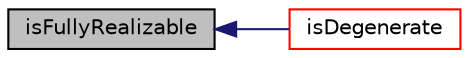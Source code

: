 digraph "isFullyRealizable"
{
  bgcolor="transparent";
  edge [fontname="Helvetica",fontsize="10",labelfontname="Helvetica",labelfontsize="10"];
  node [fontname="Helvetica",fontsize="10",shape=record];
  rankdir="LR";
  Node1 [label="isFullyRealizable",height=0.2,width=0.4,color="black", fillcolor="grey75", style="filled", fontcolor="black"];
  Node1 -> Node2 [dir="back",color="midnightblue",fontsize="10",style="solid",fontname="Helvetica"];
  Node2 [label="isDegenerate",height=0.2,width=0.4,color="red",URL="$a00075.html#a3049a5df266d0671853f077acf4c6975",tooltip="Returns degenerate status of the moment set. "];
}
